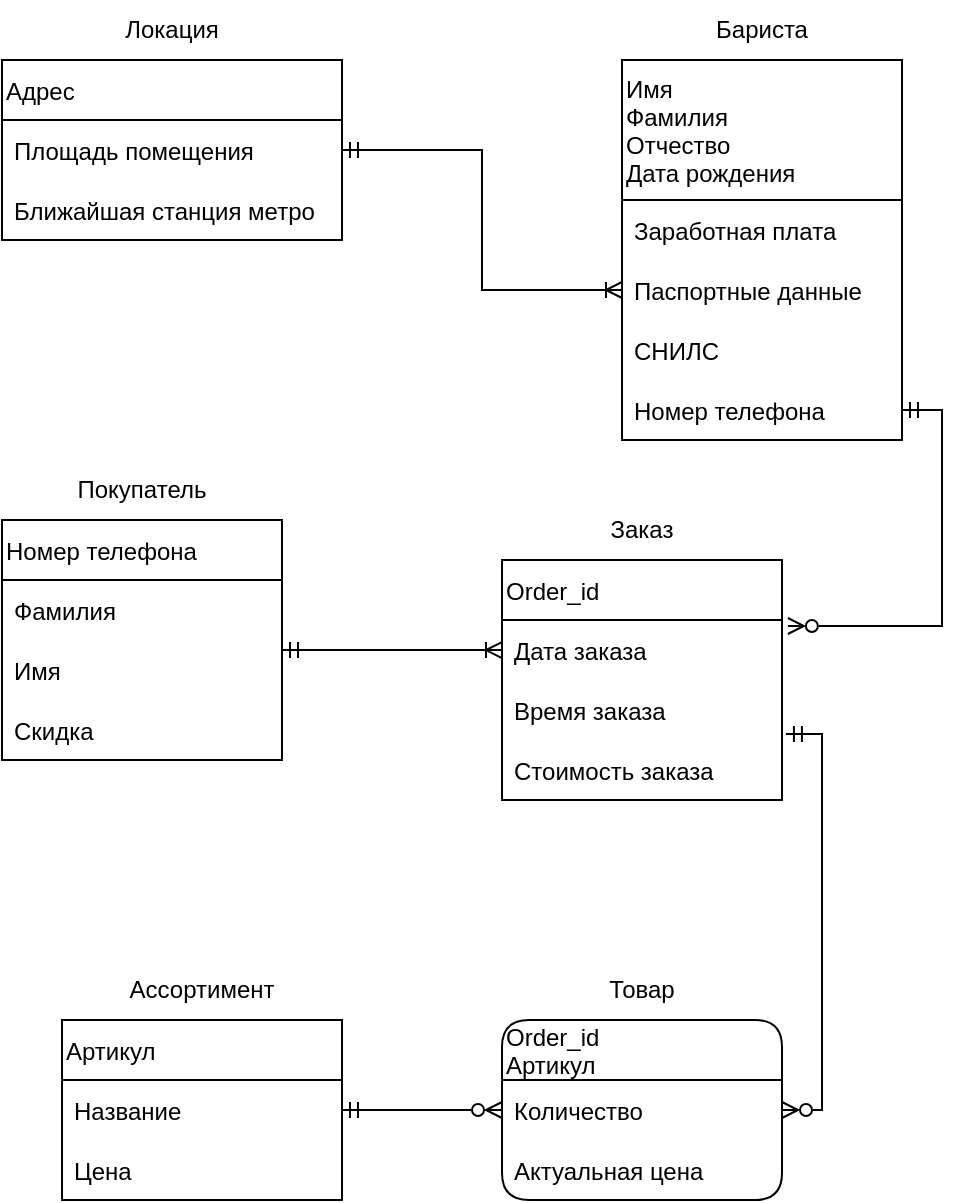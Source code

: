 <mxfile version="20.3.7" type="device"><diagram id="C5RBs43oDa-KdzZeNtuy" name="Page-1"><mxGraphModel dx="1310" dy="777" grid="1" gridSize="10" guides="1" tooltips="1" connect="1" arrows="1" fold="1" page="1" pageScale="1" pageWidth="827" pageHeight="1169" math="0" shadow="0"><root><mxCell id="WIyWlLk6GJQsqaUBKTNV-0"/><mxCell id="WIyWlLk6GJQsqaUBKTNV-1" parent="WIyWlLk6GJQsqaUBKTNV-0"/><mxCell id="dKelaZ1hX_LL9pMTNZ7B-10" value="Адрес" style="swimlane;fontStyle=0;childLayout=stackLayout;horizontal=1;startSize=30;horizontalStack=0;resizeParent=1;resizeParentMax=0;resizeLast=0;collapsible=1;marginBottom=0;rounded=0;shadow=0;glass=0;comic=0;sketch=0;align=left;" parent="WIyWlLk6GJQsqaUBKTNV-1" vertex="1"><mxGeometry x="140" y="120" width="170" height="90" as="geometry"/></mxCell><mxCell id="dKelaZ1hX_LL9pMTNZ7B-11" value="Площадь помещения" style="text;strokeColor=none;fillColor=none;align=left;verticalAlign=middle;spacingLeft=4;spacingRight=4;overflow=hidden;points=[[0,0.5],[1,0.5]];portConstraint=eastwest;rotatable=0;rounded=0;shadow=0;glass=0;comic=0;sketch=0;" parent="dKelaZ1hX_LL9pMTNZ7B-10" vertex="1"><mxGeometry y="30" width="170" height="30" as="geometry"/></mxCell><mxCell id="dKelaZ1hX_LL9pMTNZ7B-12" value="Ближайшая станция метро" style="text;strokeColor=none;fillColor=none;align=left;verticalAlign=middle;spacingLeft=4;spacingRight=4;overflow=hidden;points=[[0,0.5],[1,0.5]];portConstraint=eastwest;rotatable=0;rounded=0;shadow=0;glass=0;comic=0;sketch=0;" parent="dKelaZ1hX_LL9pMTNZ7B-10" vertex="1"><mxGeometry y="60" width="170" height="30" as="geometry"/></mxCell><mxCell id="dKelaZ1hX_LL9pMTNZ7B-15" value="Локация" style="text;html=1;strokeColor=none;fillColor=none;align=center;verticalAlign=middle;whiteSpace=wrap;rounded=0;shadow=0;glass=0;comic=0;sketch=0;" parent="WIyWlLk6GJQsqaUBKTNV-1" vertex="1"><mxGeometry x="140" y="90" width="170" height="30" as="geometry"/></mxCell><mxCell id="dKelaZ1hX_LL9pMTNZ7B-22" value="Имя&#10;Фамилия&#10;Отчество&#10;Дата рождения" style="swimlane;fontStyle=0;horizontal=1;startSize=70;horizontalStack=0;resizeParent=1;resizeParentMax=0;resizeLast=0;collapsible=1;marginBottom=0;rounded=0;shadow=0;glass=0;comic=0;sketch=0;align=left;verticalAlign=middle;swimlaneBody=1;swimlaneHead=1;resizeWidth=1;resizeHeight=1;enumerate=0;resizable=1;perimeter=rectanglePerimeter;autosize=0;fixedWidth=0;" parent="WIyWlLk6GJQsqaUBKTNV-1" vertex="1"><mxGeometry x="450" y="120" width="140" height="190" as="geometry"/></mxCell><mxCell id="dKelaZ1hX_LL9pMTNZ7B-23" value="Заработная плата" style="text;strokeColor=none;fillColor=none;align=left;verticalAlign=middle;spacingLeft=4;spacingRight=4;overflow=hidden;points=[[0,0.5],[1,0.5]];portConstraint=eastwest;rotatable=0;rounded=0;shadow=0;glass=0;comic=0;sketch=0;" parent="dKelaZ1hX_LL9pMTNZ7B-22" vertex="1"><mxGeometry y="70" width="140" height="30" as="geometry"/></mxCell><mxCell id="dKelaZ1hX_LL9pMTNZ7B-24" value="Паспортные данные" style="text;strokeColor=none;fillColor=none;align=left;verticalAlign=middle;spacingLeft=4;spacingRight=4;overflow=hidden;points=[[0,0.5],[1,0.5]];portConstraint=eastwest;rotatable=0;rounded=0;shadow=0;glass=0;comic=0;sketch=0;imageAspect=0;" parent="dKelaZ1hX_LL9pMTNZ7B-22" vertex="1"><mxGeometry y="100" width="140" height="30" as="geometry"/></mxCell><mxCell id="dKelaZ1hX_LL9pMTNZ7B-25" value="СНИЛС" style="text;strokeColor=none;fillColor=none;align=left;verticalAlign=middle;spacingLeft=4;spacingRight=4;overflow=hidden;points=[[0,0.5],[1,0.5]];portConstraint=eastwest;rotatable=0;rounded=0;shadow=0;glass=0;comic=0;sketch=0;" parent="dKelaZ1hX_LL9pMTNZ7B-22" vertex="1"><mxGeometry y="130" width="140" height="30" as="geometry"/></mxCell><mxCell id="dKelaZ1hX_LL9pMTNZ7B-26" value="Бариста" style="text;html=1;strokeColor=none;fillColor=none;align=center;verticalAlign=middle;whiteSpace=wrap;rounded=0;shadow=0;glass=0;comic=0;sketch=0;" parent="WIyWlLk6GJQsqaUBKTNV-1" vertex="1"><mxGeometry x="450" y="90" width="140" height="30" as="geometry"/></mxCell><mxCell id="dKelaZ1hX_LL9pMTNZ7B-58" style="edgeStyle=orthogonalEdgeStyle;rounded=0;orthogonalLoop=1;jettySize=auto;html=1;exitX=1;exitY=0.5;exitDx=0;exitDy=0;entryX=1.021;entryY=0.1;entryDx=0;entryDy=0;entryPerimeter=0;startArrow=ERmandOne;startFill=0;endArrow=ERzeroToMany;endFill=0;" parent="WIyWlLk6GJQsqaUBKTNV-1" source="dKelaZ1hX_LL9pMTNZ7B-27" target="dKelaZ1hX_LL9pMTNZ7B-39" edge="1"><mxGeometry relative="1" as="geometry"/></mxCell><mxCell id="dKelaZ1hX_LL9pMTNZ7B-27" value="Номер телефона" style="text;strokeColor=none;fillColor=none;align=left;verticalAlign=middle;spacingLeft=4;spacingRight=4;overflow=hidden;points=[[0,0.5],[1,0.5]];portConstraint=eastwest;rotatable=0;rounded=0;shadow=0;glass=0;comic=0;sketch=0;" parent="WIyWlLk6GJQsqaUBKTNV-1" vertex="1"><mxGeometry x="450" y="280" width="140" height="30" as="geometry"/></mxCell><mxCell id="dKelaZ1hX_LL9pMTNZ7B-30" style="edgeStyle=orthogonalEdgeStyle;rounded=0;orthogonalLoop=1;jettySize=auto;html=1;exitX=1;exitY=0.5;exitDx=0;exitDy=0;entryX=0;entryY=0.5;entryDx=0;entryDy=0;startArrow=ERmandOne;startFill=0;endArrow=ERoneToMany;endFill=0;" parent="WIyWlLk6GJQsqaUBKTNV-1" source="dKelaZ1hX_LL9pMTNZ7B-11" target="dKelaZ1hX_LL9pMTNZ7B-24" edge="1"><mxGeometry relative="1" as="geometry"/></mxCell><mxCell id="dKelaZ1hX_LL9pMTNZ7B-31" value="Номер телефона" style="swimlane;fontStyle=0;childLayout=stackLayout;horizontal=1;startSize=30;horizontalStack=0;resizeParent=1;resizeParentMax=0;resizeLast=0;collapsible=1;marginBottom=0;rounded=0;shadow=0;glass=0;comic=0;sketch=0;align=left;" parent="WIyWlLk6GJQsqaUBKTNV-1" vertex="1"><mxGeometry x="140" y="350" width="140" height="120" as="geometry"/></mxCell><mxCell id="dKelaZ1hX_LL9pMTNZ7B-32" value="Фамилия" style="text;strokeColor=none;fillColor=none;align=left;verticalAlign=middle;spacingLeft=4;spacingRight=4;overflow=hidden;points=[[0,0.5],[1,0.5]];portConstraint=eastwest;rotatable=0;rounded=0;shadow=0;glass=0;comic=0;sketch=0;" parent="dKelaZ1hX_LL9pMTNZ7B-31" vertex="1"><mxGeometry y="30" width="140" height="30" as="geometry"/></mxCell><mxCell id="dKelaZ1hX_LL9pMTNZ7B-33" value="Имя" style="text;strokeColor=none;fillColor=none;align=left;verticalAlign=middle;spacingLeft=4;spacingRight=4;overflow=hidden;points=[[0,0.5],[1,0.5]];portConstraint=eastwest;rotatable=0;rounded=0;shadow=0;glass=0;comic=0;sketch=0;" parent="dKelaZ1hX_LL9pMTNZ7B-31" vertex="1"><mxGeometry y="60" width="140" height="30" as="geometry"/></mxCell><mxCell id="dKelaZ1hX_LL9pMTNZ7B-34" value="Скидка" style="text;strokeColor=none;fillColor=none;align=left;verticalAlign=middle;spacingLeft=4;spacingRight=4;overflow=hidden;points=[[0,0.5],[1,0.5]];portConstraint=eastwest;rotatable=0;rounded=0;shadow=0;glass=0;comic=0;sketch=0;" parent="dKelaZ1hX_LL9pMTNZ7B-31" vertex="1"><mxGeometry y="90" width="140" height="30" as="geometry"/></mxCell><mxCell id="dKelaZ1hX_LL9pMTNZ7B-35" value="Покупатель" style="text;html=1;strokeColor=none;fillColor=none;align=center;verticalAlign=middle;whiteSpace=wrap;rounded=0;shadow=0;glass=0;comic=0;sketch=0;" parent="WIyWlLk6GJQsqaUBKTNV-1" vertex="1"><mxGeometry x="140" y="320" width="140" height="30" as="geometry"/></mxCell><mxCell id="dKelaZ1hX_LL9pMTNZ7B-38" value="Order_id" style="swimlane;fontStyle=0;horizontal=1;startSize=30;horizontalStack=0;resizeParent=1;resizeParentMax=0;resizeLast=0;collapsible=1;marginBottom=0;rounded=0;shadow=0;glass=0;comic=0;sketch=0;align=left;" parent="WIyWlLk6GJQsqaUBKTNV-1" vertex="1"><mxGeometry x="390" y="370" width="140" height="120" as="geometry"/></mxCell><mxCell id="dKelaZ1hX_LL9pMTNZ7B-39" value="Дата заказа" style="text;strokeColor=none;fillColor=none;align=left;verticalAlign=middle;spacingLeft=4;spacingRight=4;overflow=hidden;points=[[0,0.5],[1,0.5]];portConstraint=eastwest;rotatable=0;rounded=0;shadow=0;glass=0;comic=0;sketch=0;" parent="dKelaZ1hX_LL9pMTNZ7B-38" vertex="1"><mxGeometry y="30" width="140" height="30" as="geometry"/></mxCell><mxCell id="dKelaZ1hX_LL9pMTNZ7B-48" value="Время заказа" style="text;strokeColor=none;fillColor=none;align=left;verticalAlign=middle;spacingLeft=4;spacingRight=4;overflow=hidden;points=[[0,0.5],[1,0.5]];portConstraint=eastwest;rotatable=0;rounded=0;shadow=0;glass=0;comic=0;sketch=0;" parent="dKelaZ1hX_LL9pMTNZ7B-38" vertex="1"><mxGeometry y="60" width="140" height="30" as="geometry"/></mxCell><mxCell id="dKelaZ1hX_LL9pMTNZ7B-42" value="Заказ" style="text;html=1;strokeColor=none;fillColor=none;align=center;verticalAlign=middle;whiteSpace=wrap;rounded=0;shadow=0;glass=0;comic=0;sketch=0;" parent="WIyWlLk6GJQsqaUBKTNV-1" vertex="1"><mxGeometry x="390" y="340" width="140" height="30" as="geometry"/></mxCell><mxCell id="dKelaZ1hX_LL9pMTNZ7B-43" value="Order_id&#10;Артикул" style="swimlane;fontStyle=0;childLayout=stackLayout;horizontal=1;startSize=30;horizontalStack=0;resizeParent=1;resizeParentMax=0;resizeLast=0;collapsible=1;marginBottom=0;rounded=1;shadow=0;glass=0;comic=0;sketch=0;align=left;" parent="WIyWlLk6GJQsqaUBKTNV-1" vertex="1"><mxGeometry x="390" y="600" width="140" height="90" as="geometry"/></mxCell><mxCell id="dKelaZ1hX_LL9pMTNZ7B-44" value="Количество" style="text;strokeColor=none;fillColor=none;align=left;verticalAlign=middle;spacingLeft=4;spacingRight=4;overflow=hidden;points=[[0,0.5],[1,0.5]];portConstraint=eastwest;rotatable=0;rounded=0;shadow=0;glass=0;comic=0;sketch=0;" parent="dKelaZ1hX_LL9pMTNZ7B-43" vertex="1"><mxGeometry y="30" width="140" height="30" as="geometry"/></mxCell><mxCell id="dKelaZ1hX_LL9pMTNZ7B-46" value="Актуальная цена" style="text;strokeColor=none;fillColor=none;align=left;verticalAlign=middle;spacingLeft=4;spacingRight=4;overflow=hidden;points=[[0,0.5],[1,0.5]];portConstraint=eastwest;rotatable=0;rounded=0;shadow=0;glass=0;comic=0;sketch=0;" parent="dKelaZ1hX_LL9pMTNZ7B-43" vertex="1"><mxGeometry y="60" width="140" height="30" as="geometry"/></mxCell><mxCell id="dKelaZ1hX_LL9pMTNZ7B-47" value="Товар" style="text;html=1;strokeColor=none;fillColor=none;align=center;verticalAlign=middle;whiteSpace=wrap;rounded=0;shadow=0;glass=0;comic=0;sketch=0;" parent="WIyWlLk6GJQsqaUBKTNV-1" vertex="1"><mxGeometry x="390" y="570" width="140" height="30" as="geometry"/></mxCell><mxCell id="dKelaZ1hX_LL9pMTNZ7B-57" style="edgeStyle=orthogonalEdgeStyle;rounded=0;orthogonalLoop=1;jettySize=auto;html=1;entryX=1;entryY=0.167;entryDx=0;entryDy=0;entryPerimeter=0;startArrow=ERoneToMany;startFill=0;endArrow=ERmandOne;endFill=0;fillOpacity=100;" parent="WIyWlLk6GJQsqaUBKTNV-1" source="dKelaZ1hX_LL9pMTNZ7B-39" target="dKelaZ1hX_LL9pMTNZ7B-33" edge="1"><mxGeometry relative="1" as="geometry"/></mxCell><mxCell id="zFcr-Ssn6_xIDitU7f_q-3" value="Стоимость заказа" style="text;strokeColor=none;fillColor=none;align=left;verticalAlign=middle;spacingLeft=4;spacingRight=4;overflow=hidden;points=[[0,0.5],[1,0.5]];portConstraint=eastwest;rotatable=0;rounded=0;shadow=0;glass=0;comic=0;sketch=0;" parent="WIyWlLk6GJQsqaUBKTNV-1" vertex="1"><mxGeometry x="390" y="460" width="140" height="30" as="geometry"/></mxCell><mxCell id="WddWK4XvdOKok8nJqdya-1" value="Артикул" style="swimlane;fontStyle=0;childLayout=stackLayout;horizontal=1;startSize=30;horizontalStack=0;resizeParent=1;resizeParentMax=0;resizeLast=0;collapsible=1;marginBottom=0;rounded=0;align=left;" vertex="1" parent="WIyWlLk6GJQsqaUBKTNV-1"><mxGeometry x="170" y="600" width="140" height="90" as="geometry"/></mxCell><mxCell id="WddWK4XvdOKok8nJqdya-2" value="Название" style="text;strokeColor=none;fillColor=none;align=left;verticalAlign=middle;spacingLeft=4;spacingRight=4;overflow=hidden;points=[[0,0.5],[1,0.5]];portConstraint=eastwest;rotatable=0;rounded=1;" vertex="1" parent="WddWK4XvdOKok8nJqdya-1"><mxGeometry y="30" width="140" height="30" as="geometry"/></mxCell><mxCell id="WddWK4XvdOKok8nJqdya-3" value="Цена" style="text;strokeColor=none;fillColor=none;align=left;verticalAlign=middle;spacingLeft=4;spacingRight=4;overflow=hidden;points=[[0,0.5],[1,0.5]];portConstraint=eastwest;rotatable=0;rounded=1;" vertex="1" parent="WddWK4XvdOKok8nJqdya-1"><mxGeometry y="60" width="140" height="30" as="geometry"/></mxCell><mxCell id="WddWK4XvdOKok8nJqdya-5" value="Ассортимент" style="text;html=1;strokeColor=none;fillColor=none;align=center;verticalAlign=middle;whiteSpace=wrap;rounded=0;" vertex="1" parent="WIyWlLk6GJQsqaUBKTNV-1"><mxGeometry x="170" y="570" width="140" height="30" as="geometry"/></mxCell><mxCell id="WddWK4XvdOKok8nJqdya-6" style="edgeStyle=orthogonalEdgeStyle;rounded=0;orthogonalLoop=1;jettySize=auto;html=1;entryX=0;entryY=0.5;entryDx=0;entryDy=0;endArrow=ERzeroToMany;endFill=0;startArrow=ERmandOne;startFill=0;" edge="1" parent="WIyWlLk6GJQsqaUBKTNV-1" source="WddWK4XvdOKok8nJqdya-2" target="dKelaZ1hX_LL9pMTNZ7B-44"><mxGeometry relative="1" as="geometry"/></mxCell><mxCell id="WddWK4XvdOKok8nJqdya-8" style="edgeStyle=orthogonalEdgeStyle;rounded=0;orthogonalLoop=1;jettySize=auto;html=1;exitX=1;exitY=0.5;exitDx=0;exitDy=0;entryX=1.014;entryY=-0.1;entryDx=0;entryDy=0;entryPerimeter=0;startArrow=ERzeroToMany;startFill=0;endArrow=ERmandOne;endFill=0;" edge="1" parent="WIyWlLk6GJQsqaUBKTNV-1" source="dKelaZ1hX_LL9pMTNZ7B-44" target="zFcr-Ssn6_xIDitU7f_q-3"><mxGeometry relative="1" as="geometry"><mxPoint x="570" y="460" as="targetPoint"/></mxGeometry></mxCell></root></mxGraphModel></diagram></mxfile>